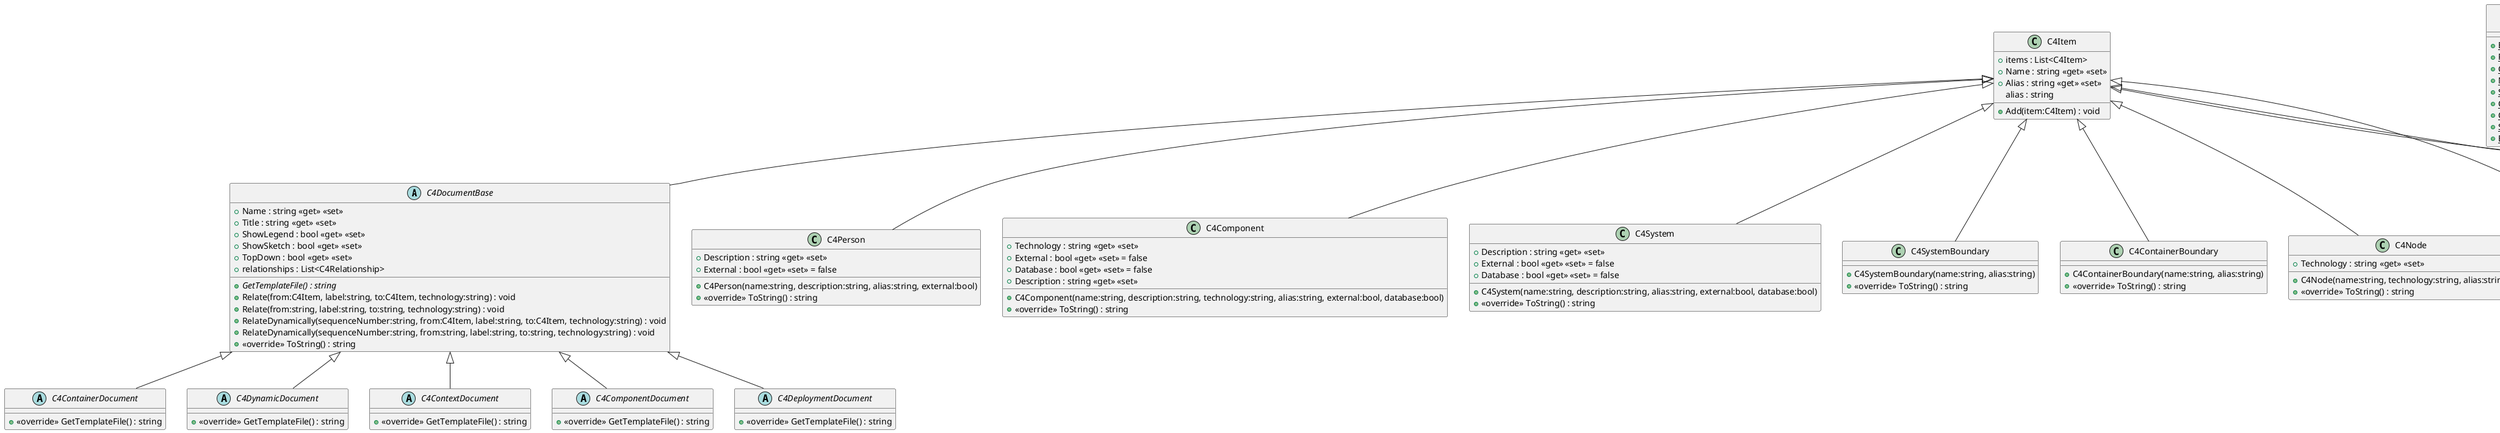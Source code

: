@startuml
abstract class C4DocumentBase {
    + {abstract} GetTemplateFile() : string
    + Name : string <<get>> <<set>>
    + Title : string <<get>> <<set>>
    + ShowLegend : bool <<get>> <<set>>
    + ShowSketch : bool <<get>> <<set>>
    + TopDown : bool <<get>> <<set>>
    + relationships : List<C4Relationship>
    + Relate(from:C4Item, label:string, to:C4Item, technology:string) : void
    + Relate(from:string, label:string, to:string, technology:string) : void
    + RelateDynamically(sequenceNumber:string, from:C4Item, label:string, to:C4Item, technology:string) : void
    + RelateDynamically(sequenceNumber:string, from:string, label:string, to:string, technology:string) : void
    + <<override>> ToString() : string
}
abstract class C4ContainerDocument {
    + <<override>> GetTemplateFile() : string
}
abstract class C4DynamicDocument {
    + <<override>> GetTemplateFile() : string
}
abstract class C4ContextDocument {
    + <<override>> GetTemplateFile() : string
}
abstract class C4ComponentDocument {
    + <<override>> GetTemplateFile() : string
}
abstract class C4DeploymentDocument {
    + <<override>> GetTemplateFile() : string
}
class C4Item {
    + items : List<C4Item>
    + Name : string <<get>> <<set>>
    + Alias : string <<get>> <<set>>
    alias : string
    + Add(item:C4Item) : void
}
class C4ItemExtensions <<static>> {
    + {static} Experiment(parent:C4Item, name:string, alias:string, contains:Action<C4Item>) : C4Item
    + {static} Person(parent:C4Item, name:string, description:string, alias:string, external:bool) : C4Item
    + {static} Container(parent:C4Item, name:string, technology:string, description:string, alias:string, external:bool, database:bool) : C4Item
    + {static} Node(parent:C4Item, name:string, technology:string, alias:string, contains:Action<C4Item>) : C4Item
    + {static} System(parent:C4Item, name:string, description:string, alias:string, external:bool, database:bool) : C4Item
    + {static} Component(parent:C4Item, name:string, description:string, technology:string, alias:string, external:bool, database:bool) : C4Item
    + {static} ContainerBoundary(parent:C4Item, name:string, alias:string, contains:Action<C4Item>) : C4Item
    + {static} SystemBoundary(parent:C4Item, name:string, alias:string, contains:Action<C4Item>) : C4Item
    + {static} Enterprise(parent:C4Item, name:string, alias:string, contains:Action<C4Item>) : C4Item
}
class C4Person {
    + Description : string <<get>> <<set>>
    + External : bool <<get>> <<set>> = false
    + C4Person(name:string, description:string, alias:string, external:bool)
    + <<override>> ToString() : string
}
class C4Component {
    + Technology : string <<get>> <<set>>
    + External : bool <<get>> <<set>> = false
    + Database : bool <<get>> <<set>> = false
    + Description : string <<get>> <<set>>
    + C4Component(name:string, description:string, technology:string, alias:string, external:bool, database:bool)
    + <<override>> ToString() : string
}
class C4System {
    + Description : string <<get>> <<set>>
    + External : bool <<get>> <<set>> = false
    + Database : bool <<get>> <<set>> = false
    + C4System(name:string, description:string, alias:string, external:bool, database:bool)
    + <<override>> ToString() : string
}
class C4SystemBoundary {
    + C4SystemBoundary(name:string, alias:string)
    + <<override>> ToString() : string
}
class C4ContainerBoundary {
    + C4ContainerBoundary(name:string, alias:string)
    + <<override>> ToString() : string
}
class C4Node {
    + Technology : string <<get>> <<set>>
    + C4Node(name:string, technology:string, alias:string)
    + <<override>> ToString() : string
}
class C4Experiment {
    + C4Experiment(name:string, alias:string)
    + <<override>> ToString() : string
}
class C4Enterprise {
    + C4Enterprise(name:string, alias:string)
    + <<override>> ToString() : string
}
class C4Container {
    + Technology : string <<get>> <<set>>
    + Description : string <<get>> <<set>>
    + External : bool <<get>> <<set>> = false
    + Database : bool <<get>> <<set>> = false
    + C4Container(name:string, technology:string, description:string, alias:string, external:bool, database:bool)
    + <<override>> ToString() : string
}
class C4Relationship {
    + From : string <<get>> <<set>>
    + To : string <<get>> <<set>>
    + Label : string <<get>> <<set>>
    + Technology : string <<get>> <<set>>
    + <<override>> ToString() : string
    - FixAlias(input:string) : string
}
class C4DynamicRelationship {
    + SequenceNumber : string <<get>> <<set>>
    + <<override>> ToString() : string
    - FixAlias(input:string) : string
}
C4Item <|-- C4DocumentBase
C4DocumentBase <|-- C4ContainerDocument
C4DocumentBase <|-- C4DynamicDocument
C4DocumentBase <|-- C4ContextDocument
C4DocumentBase <|-- C4ComponentDocument
C4DocumentBase <|-- C4DeploymentDocument
C4Item <|-- C4Person
C4Item <|-- C4Component
C4Item <|-- C4System
C4Item <|-- C4SystemBoundary
C4Item <|-- C4ContainerBoundary
C4Item <|-- C4Node
C4Item <|-- C4Experiment
C4Item <|-- C4Enterprise
C4Item <|-- C4Container
C4Relationship <|-- C4DynamicRelationship
@enduml
